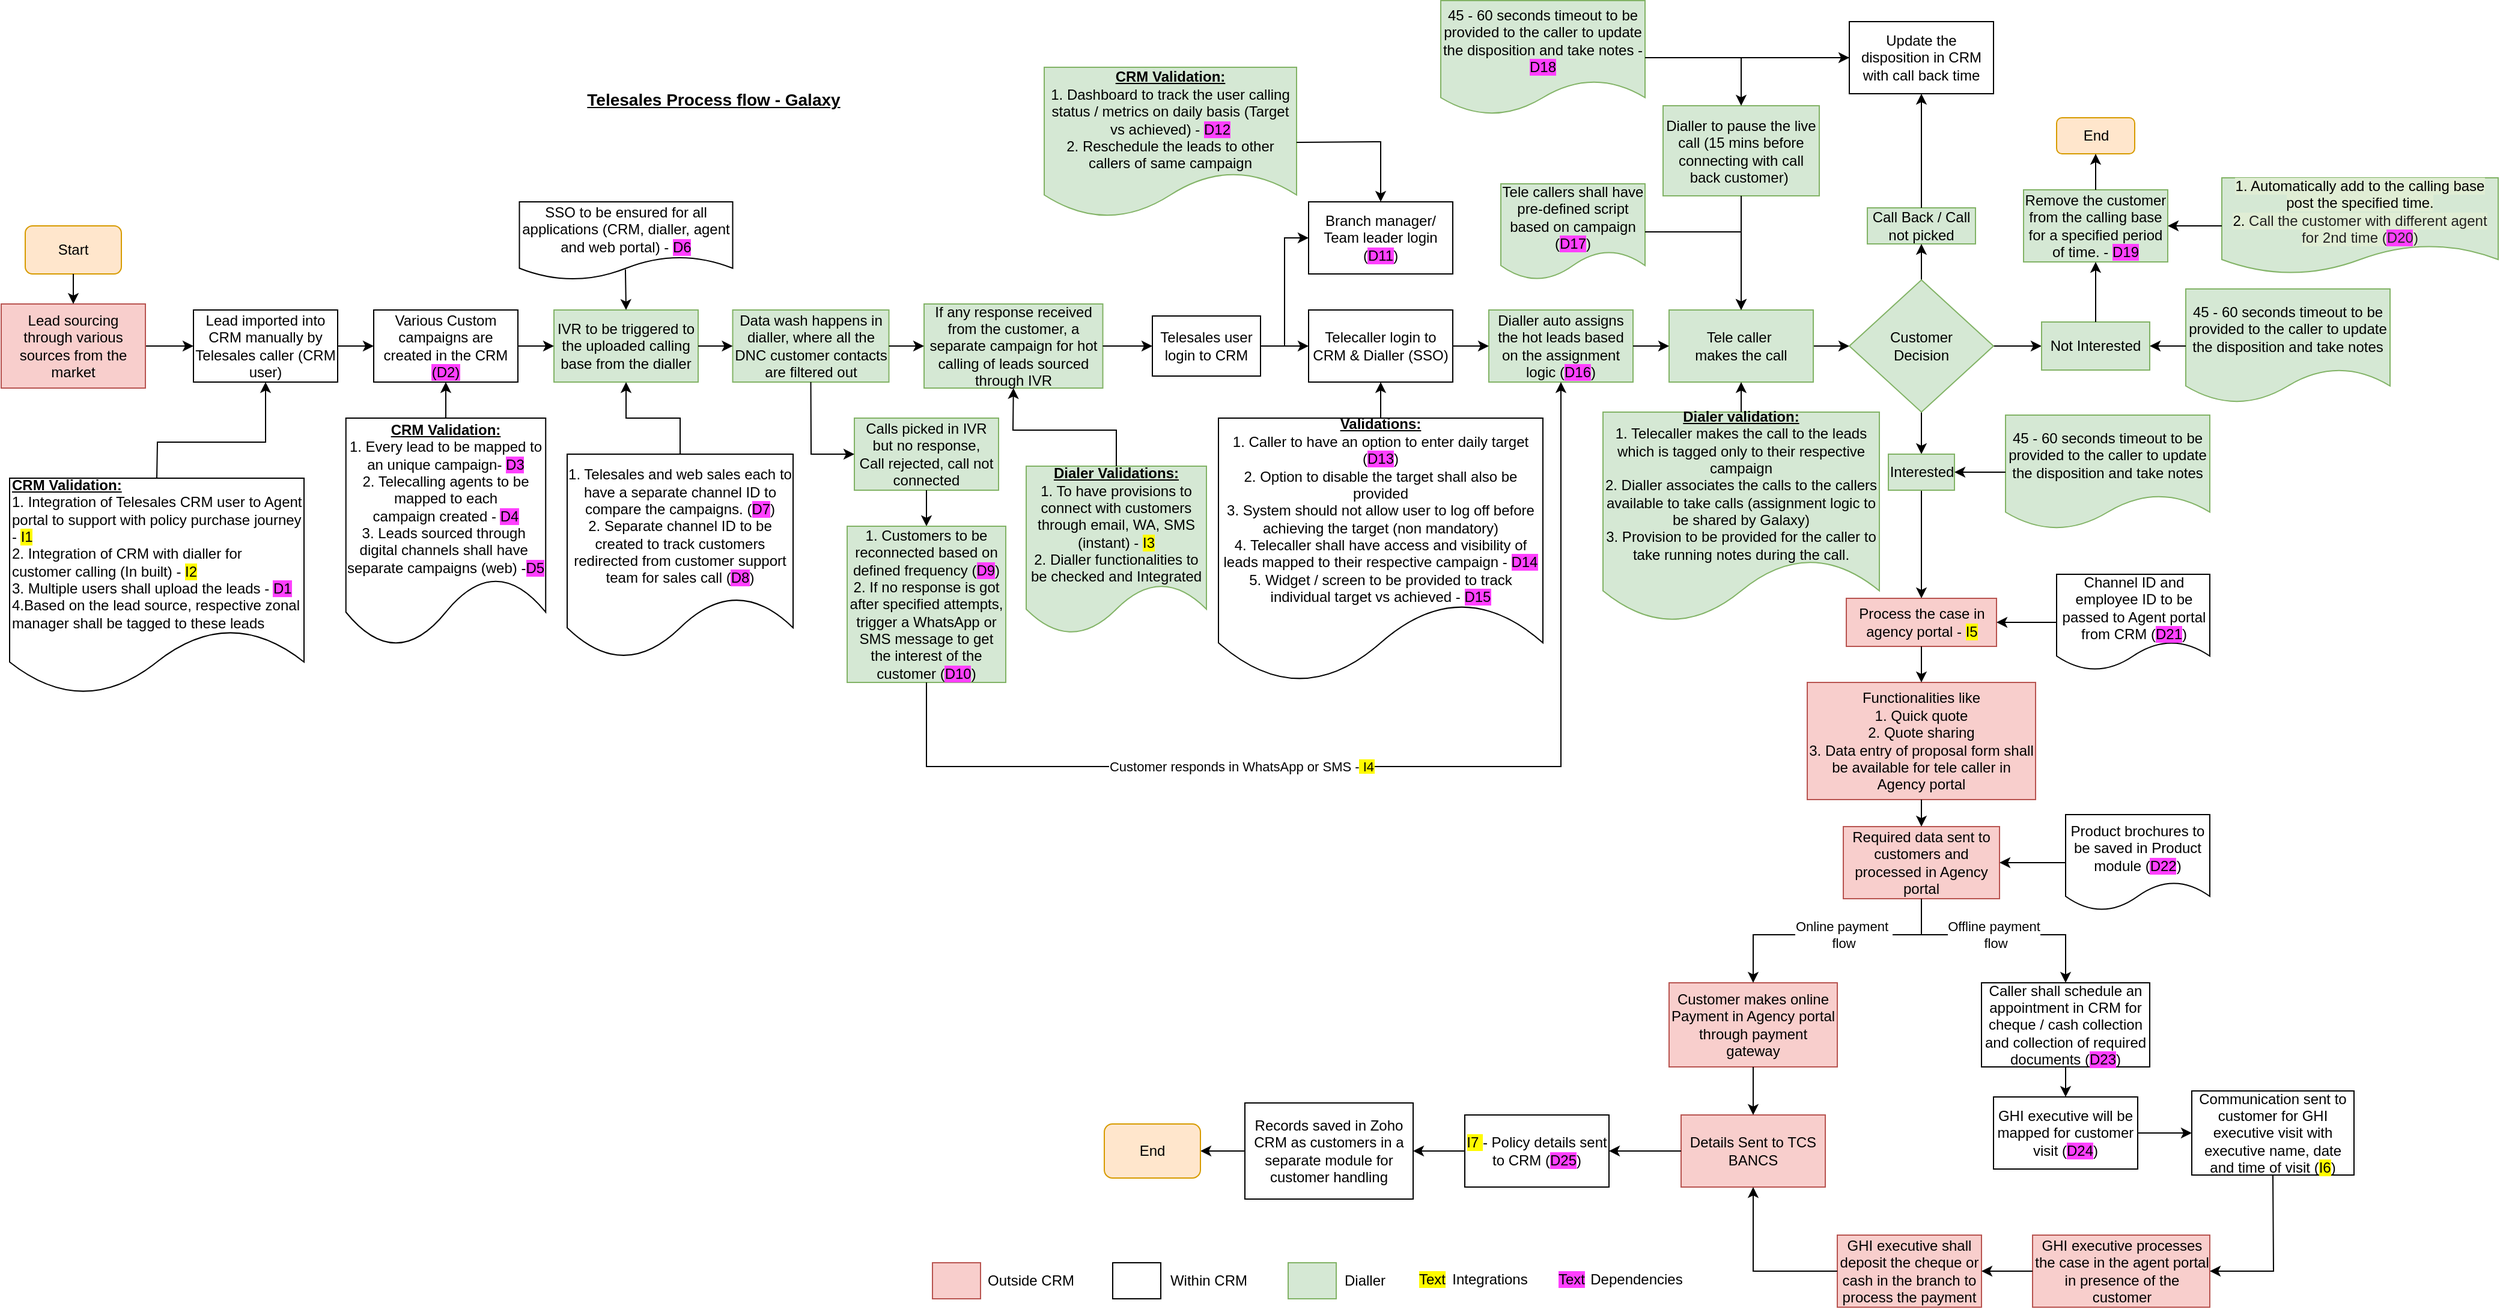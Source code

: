<mxfile version="24.6.4" type="github">
  <diagram name="Page-1" id="DGPTn8h5blwmbo-AMauQ">
    <mxGraphModel dx="1781" dy="1694" grid="1" gridSize="10" guides="1" tooltips="1" connect="1" arrows="1" fold="1" page="1" pageScale="1" pageWidth="827" pageHeight="1169" math="0" shadow="0">
      <root>
        <mxCell id="0" />
        <mxCell id="1" parent="0" />
        <mxCell id="8dm4q_V4aPKoPHy_YZsy-16" style="edgeStyle=orthogonalEdgeStyle;rounded=0;orthogonalLoop=1;jettySize=auto;html=1;exitX=1;exitY=0.5;exitDx=0;exitDy=0;entryX=0;entryY=0.5;entryDx=0;entryDy=0;" parent="1" source="15KNfyLsuPqZmDbi_dlv-5" target="8dm4q_V4aPKoPHy_YZsy-2" edge="1">
          <mxGeometry relative="1" as="geometry">
            <mxPoint x="62" y="270" as="sourcePoint" />
          </mxGeometry>
        </mxCell>
        <mxCell id="8dm4q_V4aPKoPHy_YZsy-2" value="Lead imported into CRM manually by Telesales caller (CRM user)" style="rounded=0;whiteSpace=wrap;html=1;" parent="1" vertex="1">
          <mxGeometry x="-68" y="240" width="120" height="60" as="geometry" />
        </mxCell>
        <mxCell id="8dm4q_V4aPKoPHy_YZsy-3" value="IVR to be triggered to the uploaded calling base from the dialler" style="rounded=0;whiteSpace=wrap;html=1;fillColor=#d5e8d4;strokeColor=#82b366;" parent="1" vertex="1">
          <mxGeometry x="232" y="240" width="120" height="60" as="geometry" />
        </mxCell>
        <mxCell id="8dm4q_V4aPKoPHy_YZsy-4" value="Calls picked in IVR but no response,&lt;div&gt;Call rejected, call not connected&lt;/div&gt;" style="rounded=0;whiteSpace=wrap;html=1;fillColor=#d5e8d4;strokeColor=#82b366;" parent="1" vertex="1">
          <mxGeometry x="482" y="330" width="120" height="60" as="geometry" />
        </mxCell>
        <mxCell id="8dm4q_V4aPKoPHy_YZsy-23" style="edgeStyle=orthogonalEdgeStyle;rounded=0;orthogonalLoop=1;jettySize=auto;html=1;exitX=1;exitY=0.5;exitDx=0;exitDy=0;entryX=0;entryY=0.5;entryDx=0;entryDy=0;" parent="1" source="8dm4q_V4aPKoPHy_YZsy-6" target="8dm4q_V4aPKoPHy_YZsy-8" edge="1">
          <mxGeometry relative="1" as="geometry" />
        </mxCell>
        <mxCell id="8dm4q_V4aPKoPHy_YZsy-6" value="Tele caller&amp;nbsp;&lt;div&gt;makes the call&lt;/div&gt;" style="rounded=0;whiteSpace=wrap;html=1;fillColor=#d5e8d4;strokeColor=#82b366;" parent="1" vertex="1">
          <mxGeometry x="1160" y="240" width="120" height="60" as="geometry" />
        </mxCell>
        <mxCell id="8dm4q_V4aPKoPHy_YZsy-7" value="Call Back / Call not picked" style="whiteSpace=wrap;html=1;fillColor=#d5e8d4;strokeColor=#82b366;" parent="1" vertex="1">
          <mxGeometry x="1325" y="155" width="90" height="30" as="geometry" />
        </mxCell>
        <mxCell id="8dm4q_V4aPKoPHy_YZsy-24" style="edgeStyle=orthogonalEdgeStyle;rounded=0;orthogonalLoop=1;jettySize=auto;html=1;exitX=0.5;exitY=0;exitDx=0;exitDy=0;entryX=0.5;entryY=1;entryDx=0;entryDy=0;" parent="1" source="8dm4q_V4aPKoPHy_YZsy-8" target="8dm4q_V4aPKoPHy_YZsy-7" edge="1">
          <mxGeometry relative="1" as="geometry" />
        </mxCell>
        <mxCell id="8dm4q_V4aPKoPHy_YZsy-25" style="edgeStyle=orthogonalEdgeStyle;rounded=0;orthogonalLoop=1;jettySize=auto;html=1;exitX=0.5;exitY=1;exitDx=0;exitDy=0;entryX=0.5;entryY=0;entryDx=0;entryDy=0;" parent="1" source="8dm4q_V4aPKoPHy_YZsy-8" target="8dm4q_V4aPKoPHy_YZsy-10" edge="1">
          <mxGeometry relative="1" as="geometry" />
        </mxCell>
        <mxCell id="8dm4q_V4aPKoPHy_YZsy-27" style="edgeStyle=orthogonalEdgeStyle;rounded=0;orthogonalLoop=1;jettySize=auto;html=1;exitX=1;exitY=0.5;exitDx=0;exitDy=0;entryX=0;entryY=0.5;entryDx=0;entryDy=0;" parent="1" source="8dm4q_V4aPKoPHy_YZsy-8" target="8dm4q_V4aPKoPHy_YZsy-9" edge="1">
          <mxGeometry relative="1" as="geometry" />
        </mxCell>
        <mxCell id="8dm4q_V4aPKoPHy_YZsy-8" value="Customer&lt;div&gt;Decision&lt;/div&gt;" style="rhombus;whiteSpace=wrap;html=1;fillColor=#d5e8d4;strokeColor=#82b366;" parent="1" vertex="1">
          <mxGeometry x="1310" y="215" width="120" height="110" as="geometry" />
        </mxCell>
        <mxCell id="8dm4q_V4aPKoPHy_YZsy-9" value="Not Interested" style="whiteSpace=wrap;html=1;fillColor=#d5e8d4;strokeColor=#82b366;" parent="1" vertex="1">
          <mxGeometry x="1470" y="250" width="90" height="40" as="geometry" />
        </mxCell>
        <mxCell id="8dm4q_V4aPKoPHy_YZsy-26" style="edgeStyle=orthogonalEdgeStyle;rounded=0;orthogonalLoop=1;jettySize=auto;html=1;exitX=0.5;exitY=1;exitDx=0;exitDy=0;entryX=0.5;entryY=0;entryDx=0;entryDy=0;" parent="1" source="8dm4q_V4aPKoPHy_YZsy-10" target="8dm4q_V4aPKoPHy_YZsy-11" edge="1">
          <mxGeometry relative="1" as="geometry" />
        </mxCell>
        <mxCell id="8dm4q_V4aPKoPHy_YZsy-10" value="Interested" style="whiteSpace=wrap;html=1;fillColor=#d5e8d4;strokeColor=#82b366;" parent="1" vertex="1">
          <mxGeometry x="1342.5" y="360" width="55" height="30" as="geometry" />
        </mxCell>
        <mxCell id="8dm4q_V4aPKoPHy_YZsy-11" value="Process the case in agency portal - &lt;span style=&quot;background-color: rgb(255, 251, 0);&quot;&gt;I5&lt;/span&gt;" style="whiteSpace=wrap;html=1;fillColor=#f8cecc;strokeColor=#b85450;" parent="1" vertex="1">
          <mxGeometry x="1307.5" y="480" width="125" height="40" as="geometry" />
        </mxCell>
        <mxCell id="8dm4q_V4aPKoPHy_YZsy-12" value="Customer makes online Payment in Agency portal through payment gateway" style="whiteSpace=wrap;html=1;fillColor=#f8cecc;strokeColor=#b85450;" parent="1" vertex="1">
          <mxGeometry x="1160" y="800" width="140" height="70" as="geometry" />
        </mxCell>
        <mxCell id="8dm4q_V4aPKoPHy_YZsy-13" value="Details Sent to TCS BANCS" style="whiteSpace=wrap;html=1;fillColor=#f8cecc;strokeColor=#b85450;" parent="1" vertex="1">
          <mxGeometry x="1170" y="910" width="120" height="60" as="geometry" />
        </mxCell>
        <mxCell id="8dm4q_V4aPKoPHy_YZsy-14" value="&lt;span style=&quot;background-color: rgb(255, 251, 0);&quot;&gt;I7&amp;nbsp;&lt;/span&gt;- Policy details sent to CRM (&lt;span style=&quot;background-color: rgb(255, 64, 255);&quot;&gt;D25&lt;/span&gt;)" style="whiteSpace=wrap;html=1;" parent="1" vertex="1">
          <mxGeometry x="990" y="910" width="120" height="60" as="geometry" />
        </mxCell>
        <mxCell id="8dm4q_V4aPKoPHy_YZsy-15" value="Records saved in Zoho CRM as customers in a separate module for customer handling" style="whiteSpace=wrap;html=1;" parent="1" vertex="1">
          <mxGeometry x="807" y="900" width="140" height="80" as="geometry" />
        </mxCell>
        <mxCell id="15KNfyLsuPqZmDbi_dlv-1" value="" style="endArrow=classic;html=1;rounded=0;exitX=0;exitY=0.5;exitDx=0;exitDy=0;entryX=1;entryY=0.5;entryDx=0;entryDy=0;" parent="1" source="8dm4q_V4aPKoPHy_YZsy-15" target="15KNfyLsuPqZmDbi_dlv-2" edge="1">
          <mxGeometry width="50" height="50" relative="1" as="geometry">
            <mxPoint x="740" y="430" as="sourcePoint" />
            <mxPoint x="790" y="380" as="targetPoint" />
          </mxGeometry>
        </mxCell>
        <mxCell id="15KNfyLsuPqZmDbi_dlv-2" value="End" style="rounded=1;whiteSpace=wrap;html=1;fillColor=#ffe6cc;strokeColor=#d79b00;" parent="1" vertex="1">
          <mxGeometry x="690" y="917.5" width="80" height="45" as="geometry" />
        </mxCell>
        <mxCell id="15KNfyLsuPqZmDbi_dlv-3" value="Start" style="rounded=1;whiteSpace=wrap;html=1;fillColor=#ffe6cc;strokeColor=#d79b00;" parent="1" vertex="1">
          <mxGeometry x="-208" y="170" width="80" height="40" as="geometry" />
        </mxCell>
        <mxCell id="15KNfyLsuPqZmDbi_dlv-5" value="Lead sourcing through various sources from the market" style="rounded=0;whiteSpace=wrap;html=1;fillColor=#f8cecc;strokeColor=#b85450;" parent="1" vertex="1">
          <mxGeometry x="-228" y="235" width="120" height="70" as="geometry" />
        </mxCell>
        <mxCell id="15KNfyLsuPqZmDbi_dlv-6" value="" style="endArrow=classic;html=1;rounded=0;exitX=0.5;exitY=1;exitDx=0;exitDy=0;entryX=0.5;entryY=0;entryDx=0;entryDy=0;" parent="1" source="15KNfyLsuPqZmDbi_dlv-3" target="15KNfyLsuPqZmDbi_dlv-5" edge="1">
          <mxGeometry width="50" height="50" relative="1" as="geometry">
            <mxPoint x="602" y="430" as="sourcePoint" />
            <mxPoint x="652" y="380" as="targetPoint" />
          </mxGeometry>
        </mxCell>
        <mxCell id="0je7gwXj_GNrerZqdTDB-3" value="&lt;b&gt;&lt;u&gt;CRM Validation:&lt;/u&gt;&lt;/b&gt;&lt;div&gt;1. Integration of Telesales CRM user to Agent portal to support with policy purchase journey - &lt;span style=&quot;background-color: rgb(255, 251, 0);&quot;&gt;I1&lt;/span&gt;&lt;/div&gt;&lt;div&gt;2. Integration of CRM with dialler for customer calling (In built) - &lt;span style=&quot;background-color: rgb(255, 251, 0);&quot;&gt;I2&lt;/span&gt;&lt;/div&gt;&lt;div&gt;3. Multiple users shall upload the leads - &lt;span style=&quot;background-color: rgb(255, 64, 255);&quot;&gt;D1&lt;/span&gt;&lt;/div&gt;&lt;div&gt;4.Based on the lead source, respective zonal manager shall be tagged to these leads&lt;/div&gt;" style="shape=document;whiteSpace=wrap;html=1;boundedLbl=1;align=left;" parent="1" vertex="1">
          <mxGeometry x="-221" y="380" width="245" height="180" as="geometry" />
        </mxCell>
        <mxCell id="0je7gwXj_GNrerZqdTDB-4" value="" style="endArrow=classic;html=1;rounded=0;exitX=0.5;exitY=0;exitDx=0;exitDy=0;entryX=0.5;entryY=1;entryDx=0;entryDy=0;" parent="1" source="0je7gwXj_GNrerZqdTDB-3" target="8dm4q_V4aPKoPHy_YZsy-2" edge="1">
          <mxGeometry width="50" height="50" relative="1" as="geometry">
            <mxPoint x="382" y="420" as="sourcePoint" />
            <mxPoint x="432" y="370" as="targetPoint" />
            <Array as="points">
              <mxPoint x="-98" y="350" />
              <mxPoint x="-8" y="350" />
            </Array>
          </mxGeometry>
        </mxCell>
        <mxCell id="0je7gwXj_GNrerZqdTDB-5" value="" style="endArrow=classic;html=1;rounded=0;exitX=1;exitY=0.5;exitDx=0;exitDy=0;entryX=0;entryY=0.5;entryDx=0;entryDy=0;" parent="1" source="8dm4q_V4aPKoPHy_YZsy-2" target="0je7gwXj_GNrerZqdTDB-22" edge="1">
          <mxGeometry width="50" height="50" relative="1" as="geometry">
            <mxPoint x="382" y="350" as="sourcePoint" />
            <mxPoint x="152" y="270" as="targetPoint" />
          </mxGeometry>
        </mxCell>
        <mxCell id="0je7gwXj_GNrerZqdTDB-6" value="SSO to be ensured for all applications (CRM, dialler, agent and web portal) - &lt;span style=&quot;background-color: rgb(255, 64, 255);&quot;&gt;D6&lt;/span&gt;" style="shape=document;whiteSpace=wrap;html=1;boundedLbl=1;" parent="1" vertex="1">
          <mxGeometry x="203.25" y="150" width="177.5" height="65" as="geometry" />
        </mxCell>
        <mxCell id="0je7gwXj_GNrerZqdTDB-7" value="" style="endArrow=classic;html=1;rounded=0;exitX=0.497;exitY=0.865;exitDx=0;exitDy=0;exitPerimeter=0;entryX=0.5;entryY=0;entryDx=0;entryDy=0;" parent="1" source="0je7gwXj_GNrerZqdTDB-6" target="8dm4q_V4aPKoPHy_YZsy-3" edge="1">
          <mxGeometry width="50" height="50" relative="1" as="geometry">
            <mxPoint x="382" y="350" as="sourcePoint" />
            <mxPoint x="432" y="300" as="targetPoint" />
          </mxGeometry>
        </mxCell>
        <mxCell id="0je7gwXj_GNrerZqdTDB-8" value="Data wash happens in dialler, where all the DNC customer contacts are filtered out" style="rounded=0;whiteSpace=wrap;html=1;fillColor=#d5e8d4;strokeColor=#82b366;" parent="1" vertex="1">
          <mxGeometry x="380.75" y="240" width="130" height="60" as="geometry" />
        </mxCell>
        <mxCell id="0je7gwXj_GNrerZqdTDB-10" value="If any response received from the customer, a separate campaign for hot calling of leads sourced through IVR" style="rounded=0;whiteSpace=wrap;html=1;fillColor=#d5e8d4;strokeColor=#82b366;" parent="1" vertex="1">
          <mxGeometry x="540" y="235" width="148.75" height="70" as="geometry" />
        </mxCell>
        <mxCell id="0je7gwXj_GNrerZqdTDB-11" value="" style="endArrow=classic;html=1;rounded=0;exitX=1;exitY=0.5;exitDx=0;exitDy=0;entryX=0;entryY=0.5;entryDx=0;entryDy=0;" parent="1" source="8dm4q_V4aPKoPHy_YZsy-3" target="0je7gwXj_GNrerZqdTDB-8" edge="1">
          <mxGeometry width="50" height="50" relative="1" as="geometry">
            <mxPoint x="592" y="320" as="sourcePoint" />
            <mxPoint x="452" y="370" as="targetPoint" />
          </mxGeometry>
        </mxCell>
        <mxCell id="0je7gwXj_GNrerZqdTDB-12" value="" style="endArrow=classic;html=1;rounded=0;exitX=1;exitY=0.5;exitDx=0;exitDy=0;entryX=0;entryY=0.5;entryDx=0;entryDy=0;" parent="1" source="0je7gwXj_GNrerZqdTDB-8" target="0je7gwXj_GNrerZqdTDB-10" edge="1">
          <mxGeometry width="50" height="50" relative="1" as="geometry">
            <mxPoint x="842" y="330" as="sourcePoint" />
            <mxPoint x="892" y="280" as="targetPoint" />
          </mxGeometry>
        </mxCell>
        <mxCell id="0je7gwXj_GNrerZqdTDB-13" value="" style="endArrow=classic;html=1;rounded=0;exitX=0.5;exitY=1;exitDx=0;exitDy=0;entryX=0;entryY=0.5;entryDx=0;entryDy=0;" parent="1" source="0je7gwXj_GNrerZqdTDB-8" target="8dm4q_V4aPKoPHy_YZsy-4" edge="1">
          <mxGeometry width="50" height="50" relative="1" as="geometry">
            <mxPoint x="572" y="280" as="sourcePoint" />
            <mxPoint x="622" y="230" as="targetPoint" />
            <Array as="points">
              <mxPoint x="446" y="360" />
            </Array>
          </mxGeometry>
        </mxCell>
        <mxCell id="0je7gwXj_GNrerZqdTDB-14" value="" style="endArrow=classic;html=1;rounded=0;exitX=0.5;exitY=1;exitDx=0;exitDy=0;entryX=0.5;entryY=0;entryDx=0;entryDy=0;" parent="1" source="8dm4q_V4aPKoPHy_YZsy-4" target="0je7gwXj_GNrerZqdTDB-15" edge="1">
          <mxGeometry width="50" height="50" relative="1" as="geometry">
            <mxPoint x="632" y="290" as="sourcePoint" />
            <mxPoint x="652" y="430" as="targetPoint" />
          </mxGeometry>
        </mxCell>
        <mxCell id="0je7gwXj_GNrerZqdTDB-15" value="1. Customers to be reconnected based on defined frequency (&lt;span style=&quot;background-color: rgb(255, 64, 255);&quot;&gt;D9&lt;/span&gt;)&lt;div&gt;2. If no response is got after specified attempts, trigger a WhatsApp or SMS message to get the interest of the customer (&lt;span style=&quot;background-color: rgb(255, 64, 255);&quot;&gt;D10&lt;/span&gt;)&lt;/div&gt;" style="rounded=0;whiteSpace=wrap;html=1;fillColor=#d5e8d4;strokeColor=#82b366;" parent="1" vertex="1">
          <mxGeometry x="476" y="420" width="132" height="130" as="geometry" />
        </mxCell>
        <mxCell id="0je7gwXj_GNrerZqdTDB-16" value="" style="endArrow=classic;html=1;rounded=0;exitX=1;exitY=0.5;exitDx=0;exitDy=0;entryX=0;entryY=0.5;entryDx=0;entryDy=0;" parent="1" source="0je7gwXj_GNrerZqdTDB-10" target="0je7gwXj_GNrerZqdTDB-77" edge="1">
          <mxGeometry width="50" height="50" relative="1" as="geometry">
            <mxPoint x="770" y="290" as="sourcePoint" />
            <mxPoint x="860" y="170" as="targetPoint" />
          </mxGeometry>
        </mxCell>
        <mxCell id="0je7gwXj_GNrerZqdTDB-17" value="1. Telesales and web sales each to have a separate channel ID to compare the campaigns. (&lt;span style=&quot;background-color: rgb(255, 64, 255);&quot;&gt;D7&lt;/span&gt;)&lt;div&gt;2. Separate channel ID to be created to track customers redirected from customer support team for sales call (&lt;span style=&quot;background-color: rgb(255, 64, 255);&quot;&gt;D8&lt;/span&gt;)&lt;/div&gt;" style="shape=document;whiteSpace=wrap;html=1;boundedLbl=1;" parent="1" vertex="1">
          <mxGeometry x="243" y="360" width="188" height="170" as="geometry" />
        </mxCell>
        <mxCell id="0je7gwXj_GNrerZqdTDB-18" value="" style="endArrow=classic;html=1;rounded=0;exitX=0.5;exitY=0;exitDx=0;exitDy=0;entryX=0.5;entryY=1;entryDx=0;entryDy=0;" parent="1" source="0je7gwXj_GNrerZqdTDB-17" target="8dm4q_V4aPKoPHy_YZsy-3" edge="1">
          <mxGeometry width="50" height="50" relative="1" as="geometry">
            <mxPoint x="632" y="360" as="sourcePoint" />
            <mxPoint x="682" y="310" as="targetPoint" />
            <Array as="points">
              <mxPoint x="337" y="330" />
              <mxPoint x="292" y="330" />
            </Array>
          </mxGeometry>
        </mxCell>
        <mxCell id="0je7gwXj_GNrerZqdTDB-19" value="Dialler auto assigns the hot leads based on the assignment logic (&lt;span style=&quot;background-color: rgb(255, 64, 255);&quot;&gt;D16&lt;/span&gt;)" style="rounded=0;whiteSpace=wrap;html=1;fillColor=#d5e8d4;strokeColor=#82b366;" parent="1" vertex="1">
          <mxGeometry x="1010" y="240" width="120" height="60" as="geometry" />
        </mxCell>
        <mxCell id="0je7gwXj_GNrerZqdTDB-20" value="" style="endArrow=classic;html=1;rounded=0;exitX=1;exitY=0.5;exitDx=0;exitDy=0;entryX=0;entryY=0.5;entryDx=0;entryDy=0;" parent="1" source="0je7gwXj_GNrerZqdTDB-19" target="8dm4q_V4aPKoPHy_YZsy-6" edge="1">
          <mxGeometry width="50" height="50" relative="1" as="geometry">
            <mxPoint x="1010" y="270" as="sourcePoint" />
            <mxPoint x="1060" y="220" as="targetPoint" />
          </mxGeometry>
        </mxCell>
        <mxCell id="0je7gwXj_GNrerZqdTDB-22" value="Various Custom campaigns are created in the CRM &lt;span style=&quot;background-color: rgb(255, 64, 255);&quot;&gt;(D2)&lt;/span&gt;" style="rounded=0;whiteSpace=wrap;html=1;" parent="1" vertex="1">
          <mxGeometry x="82" y="240" width="120" height="60" as="geometry" />
        </mxCell>
        <mxCell id="0je7gwXj_GNrerZqdTDB-23" value="" style="endArrow=classic;html=1;rounded=0;exitX=1;exitY=0.5;exitDx=0;exitDy=0;entryX=0;entryY=0.5;entryDx=0;entryDy=0;" parent="1" source="0je7gwXj_GNrerZqdTDB-22" target="8dm4q_V4aPKoPHy_YZsy-3" edge="1">
          <mxGeometry width="50" height="50" relative="1" as="geometry">
            <mxPoint x="252" y="300" as="sourcePoint" />
            <mxPoint x="302" y="250" as="targetPoint" />
          </mxGeometry>
        </mxCell>
        <mxCell id="0je7gwXj_GNrerZqdTDB-24" value="&lt;b&gt;&lt;u&gt;CRM Validation:&lt;/u&gt;&lt;/b&gt;&lt;div&gt;1. Every lead to be mapped to an unique campaign- &lt;span style=&quot;background-color: rgb(255, 64, 255);&quot;&gt;D3&lt;/span&gt;&lt;/div&gt;&lt;div&gt;2. T&lt;span style=&quot;white-space: pre;&quot;&gt;elecalling agents to be&lt;/span&gt;&lt;/div&gt;&lt;div&gt;&lt;span style=&quot;white-space: pre;&quot;&gt; mapped to each&amp;nbsp;&lt;/span&gt;&lt;/div&gt;&lt;div&gt;&lt;span style=&quot;white-space: pre;&quot;&gt;campaign created - &lt;span style=&quot;background-color: rgb(255, 64, 255);&quot;&gt;D4&lt;/span&gt;&lt;/span&gt;&lt;/div&gt;&lt;div&gt;&lt;span style=&quot;white-space: pre;&quot;&gt;3. Leads sourced through&amp;nbsp;&lt;/span&gt;&lt;/div&gt;&lt;div&gt;&lt;span style=&quot;white-space: pre;&quot;&gt;digital channels shall have&amp;nbsp;&lt;/span&gt;&lt;/div&gt;&lt;div&gt;&lt;span style=&quot;white-space: pre;&quot;&gt;separate campaigns (web) -&lt;span style=&quot;background-color: rgb(255, 64, 255);&quot;&gt;D5&lt;/span&gt;&lt;/span&gt;&lt;/div&gt;" style="shape=document;whiteSpace=wrap;html=1;boundedLbl=1;" parent="1" vertex="1">
          <mxGeometry x="58.87" y="330" width="166.25" height="190" as="geometry" />
        </mxCell>
        <mxCell id="0je7gwXj_GNrerZqdTDB-25" value="" style="endArrow=classic;html=1;rounded=0;exitX=0.5;exitY=0;exitDx=0;exitDy=0;entryX=0.5;entryY=1;entryDx=0;entryDy=0;" parent="1" source="0je7gwXj_GNrerZqdTDB-24" target="0je7gwXj_GNrerZqdTDB-22" edge="1">
          <mxGeometry width="50" height="50" relative="1" as="geometry">
            <mxPoint x="462" y="300" as="sourcePoint" />
            <mxPoint x="512" y="250" as="targetPoint" />
          </mxGeometry>
        </mxCell>
        <mxCell id="0je7gwXj_GNrerZqdTDB-26" value="&lt;u&gt;&lt;b&gt;Dialer validation:&lt;/b&gt;&lt;/u&gt;&lt;div&gt;1. Telecaller makes the call to the leads which is tagged only to their respective campaign&lt;/div&gt;&lt;div&gt;2. Dialler associates the calls to the callers available to take calls (assignment logic to be shared by Galaxy)&lt;/div&gt;&lt;div&gt;3. Provision to be provided for the caller to take running notes during the call.&lt;/div&gt;" style="shape=document;whiteSpace=wrap;html=1;boundedLbl=1;fillColor=#d5e8d4;strokeColor=#82b366;" parent="1" vertex="1">
          <mxGeometry x="1105" y="325" width="230" height="175" as="geometry" />
        </mxCell>
        <mxCell id="0je7gwXj_GNrerZqdTDB-27" value="" style="endArrow=classic;html=1;rounded=0;exitX=0.5;exitY=0;exitDx=0;exitDy=0;entryX=0.5;entryY=1;entryDx=0;entryDy=0;" parent="1" source="0je7gwXj_GNrerZqdTDB-26" target="8dm4q_V4aPKoPHy_YZsy-6" edge="1">
          <mxGeometry width="50" height="50" relative="1" as="geometry">
            <mxPoint x="1280" y="300" as="sourcePoint" />
            <mxPoint x="1330" y="250" as="targetPoint" />
          </mxGeometry>
        </mxCell>
        <mxCell id="0je7gwXj_GNrerZqdTDB-28" value="Update the disposition in CRM with call back time" style="rounded=0;whiteSpace=wrap;html=1;" parent="1" vertex="1">
          <mxGeometry x="1310" width="120" height="60" as="geometry" />
        </mxCell>
        <mxCell id="0je7gwXj_GNrerZqdTDB-29" value="Dialler to pause the live call (15 mins before connecting with call back customer)&amp;nbsp;" style="rounded=0;whiteSpace=wrap;html=1;fillColor=#d5e8d4;strokeColor=#82b366;" parent="1" vertex="1">
          <mxGeometry x="1155" y="70" width="130" height="75" as="geometry" />
        </mxCell>
        <mxCell id="0je7gwXj_GNrerZqdTDB-30" value="" style="endArrow=classic;html=1;rounded=0;exitX=0.5;exitY=1;exitDx=0;exitDy=0;entryX=0.5;entryY=0;entryDx=0;entryDy=0;" parent="1" source="0je7gwXj_GNrerZqdTDB-29" target="8dm4q_V4aPKoPHy_YZsy-6" edge="1">
          <mxGeometry width="50" height="50" relative="1" as="geometry">
            <mxPoint x="1330" y="330" as="sourcePoint" />
            <mxPoint x="1380" y="280" as="targetPoint" />
          </mxGeometry>
        </mxCell>
        <mxCell id="0je7gwXj_GNrerZqdTDB-32" value="" style="endArrow=classic;html=1;rounded=0;exitX=0;exitY=0.5;exitDx=0;exitDy=0;entryX=0.5;entryY=0;entryDx=0;entryDy=0;" parent="1" source="0je7gwXj_GNrerZqdTDB-28" target="0je7gwXj_GNrerZqdTDB-29" edge="1">
          <mxGeometry width="50" height="50" relative="1" as="geometry">
            <mxPoint x="1330" y="330" as="sourcePoint" />
            <mxPoint x="1380" y="280" as="targetPoint" />
            <Array as="points">
              <mxPoint x="1220" y="30" />
            </Array>
          </mxGeometry>
        </mxCell>
        <mxCell id="0je7gwXj_GNrerZqdTDB-33" value="Remove the customer from the calling base for a specified period of time. - &lt;span style=&quot;background-color: rgb(255, 64, 255);&quot;&gt;D19&lt;/span&gt;" style="rounded=0;whiteSpace=wrap;html=1;fillColor=#d5e8d4;strokeColor=#82b366;" parent="1" vertex="1">
          <mxGeometry x="1455" y="140" width="120" height="60" as="geometry" />
        </mxCell>
        <mxCell id="0je7gwXj_GNrerZqdTDB-34" value="End" style="rounded=1;whiteSpace=wrap;html=1;fillColor=#ffe6cc;strokeColor=#d79b00;" parent="1" vertex="1">
          <mxGeometry x="1482.5" y="80" width="65" height="30" as="geometry" />
        </mxCell>
        <mxCell id="0je7gwXj_GNrerZqdTDB-35" value="&lt;span style=&quot;background-color: rgb(224, 237, 212);&quot;&gt;1. Automatically add to the calling base post the specified time.&lt;/span&gt;&lt;div&gt;&lt;span style=&quot;background-color: rgb(224, 237, 212);&quot;&gt;2.&amp;nbsp;&lt;/span&gt;&lt;span style=&quot;background-color: rgb(224, 237, 212); font-family: inherit; caret-color: rgb(34, 34, 34); color: rgb(34, 34, 34); letter-spacing: 0.01px; text-align: left;&quot;&gt;Call the customer with different agent for 2nd time (&lt;/span&gt;&lt;span style=&quot;font-family: inherit; caret-color: rgb(34, 34, 34); color: rgb(34, 34, 34); letter-spacing: 0.01px; text-align: left; background-color: rgb(255, 64, 255);&quot;&gt;D20&lt;/span&gt;&lt;span style=&quot;background-color: rgb(224, 237, 212); font-family: inherit; caret-color: rgb(34, 34, 34); color: rgb(34, 34, 34); letter-spacing: 0.01px; text-align: left;&quot;&gt;)&lt;/span&gt;&lt;/div&gt;" style="shape=document;whiteSpace=wrap;html=1;boundedLbl=1;fillColor=#d5e8d4;strokeColor=#82b366;" parent="1" vertex="1">
          <mxGeometry x="1620" y="130" width="230" height="80" as="geometry" />
        </mxCell>
        <mxCell id="0je7gwXj_GNrerZqdTDB-36" value="" style="endArrow=classic;html=1;rounded=0;exitX=0;exitY=0.5;exitDx=0;exitDy=0;entryX=1;entryY=0.5;entryDx=0;entryDy=0;" parent="1" source="0je7gwXj_GNrerZqdTDB-35" target="0je7gwXj_GNrerZqdTDB-33" edge="1">
          <mxGeometry width="50" height="50" relative="1" as="geometry">
            <mxPoint x="1410" y="330" as="sourcePoint" />
            <mxPoint x="1460" y="280" as="targetPoint" />
          </mxGeometry>
        </mxCell>
        <mxCell id="0je7gwXj_GNrerZqdTDB-37" value="" style="endArrow=classic;html=1;rounded=0;exitX=0.5;exitY=0;exitDx=0;exitDy=0;entryX=0.5;entryY=1;entryDx=0;entryDy=0;" parent="1" source="8dm4q_V4aPKoPHy_YZsy-9" target="0je7gwXj_GNrerZqdTDB-33" edge="1">
          <mxGeometry width="50" height="50" relative="1" as="geometry">
            <mxPoint x="1410" y="330" as="sourcePoint" />
            <mxPoint x="1460" y="280" as="targetPoint" />
          </mxGeometry>
        </mxCell>
        <mxCell id="0je7gwXj_GNrerZqdTDB-38" value="" style="endArrow=classic;html=1;rounded=0;exitX=0.5;exitY=0;exitDx=0;exitDy=0;entryX=0.5;entryY=1;entryDx=0;entryDy=0;" parent="1" source="0je7gwXj_GNrerZqdTDB-33" target="0je7gwXj_GNrerZqdTDB-34" edge="1">
          <mxGeometry width="50" height="50" relative="1" as="geometry">
            <mxPoint x="1410" y="330" as="sourcePoint" />
            <mxPoint x="1460" y="280" as="targetPoint" />
          </mxGeometry>
        </mxCell>
        <mxCell id="0je7gwXj_GNrerZqdTDB-40" value="45 - 60 seconds timeout to be provided to the caller to update the disposition and take notes" style="shape=document;whiteSpace=wrap;html=1;boundedLbl=1;fillColor=#d5e8d4;strokeColor=#82b366;" parent="1" vertex="1">
          <mxGeometry x="1590" y="222.5" width="170" height="95" as="geometry" />
        </mxCell>
        <mxCell id="0je7gwXj_GNrerZqdTDB-41" value="" style="endArrow=classic;html=1;rounded=0;exitX=0;exitY=0.5;exitDx=0;exitDy=0;entryX=1;entryY=0.5;entryDx=0;entryDy=0;" parent="1" source="0je7gwXj_GNrerZqdTDB-40" target="8dm4q_V4aPKoPHy_YZsy-9" edge="1">
          <mxGeometry width="50" height="50" relative="1" as="geometry">
            <mxPoint x="1300" y="330" as="sourcePoint" />
            <mxPoint x="1350" y="280" as="targetPoint" />
          </mxGeometry>
        </mxCell>
        <mxCell id="0je7gwXj_GNrerZqdTDB-42" value="45 - 60 seconds timeout to be provided to the caller to update the disposition and take notes - &lt;span style=&quot;background-color: rgb(255, 64, 255);&quot;&gt;D18&lt;/span&gt;" style="shape=document;whiteSpace=wrap;html=1;boundedLbl=1;fillColor=#d5e8d4;strokeColor=#82b366;" parent="1" vertex="1">
          <mxGeometry x="970" y="-17.5" width="170" height="95" as="geometry" />
        </mxCell>
        <mxCell id="0je7gwXj_GNrerZqdTDB-43" value="" style="endArrow=classic;html=1;rounded=0;exitX=1;exitY=0.5;exitDx=0;exitDy=0;entryX=0;entryY=0.5;entryDx=0;entryDy=0;" parent="1" source="0je7gwXj_GNrerZqdTDB-42" target="0je7gwXj_GNrerZqdTDB-28" edge="1">
          <mxGeometry width="50" height="50" relative="1" as="geometry">
            <mxPoint x="1300" y="210" as="sourcePoint" />
            <mxPoint x="1350" y="160" as="targetPoint" />
          </mxGeometry>
        </mxCell>
        <mxCell id="0je7gwXj_GNrerZqdTDB-44" value="45 - 60 seconds timeout to be provided to the caller to update the disposition and take notes" style="shape=document;whiteSpace=wrap;html=1;boundedLbl=1;fillColor=#d5e8d4;strokeColor=#82b366;" parent="1" vertex="1">
          <mxGeometry x="1440" y="327.5" width="170" height="95" as="geometry" />
        </mxCell>
        <mxCell id="0je7gwXj_GNrerZqdTDB-45" value="" style="endArrow=classic;html=1;rounded=0;exitX=0;exitY=0.5;exitDx=0;exitDy=0;entryX=1;entryY=0.5;entryDx=0;entryDy=0;" parent="1" source="0je7gwXj_GNrerZqdTDB-44" target="8dm4q_V4aPKoPHy_YZsy-10" edge="1">
          <mxGeometry width="50" height="50" relative="1" as="geometry">
            <mxPoint x="1300" y="340" as="sourcePoint" />
            <mxPoint x="1350" y="290" as="targetPoint" />
          </mxGeometry>
        </mxCell>
        <mxCell id="0je7gwXj_GNrerZqdTDB-46" value="Channel ID and employee ID to be passed to Agent portal from CRM (&lt;span style=&quot;background-color: rgb(255, 64, 255);&quot;&gt;D21&lt;/span&gt;)" style="shape=document;whiteSpace=wrap;html=1;boundedLbl=1;" parent="1" vertex="1">
          <mxGeometry x="1482.5" y="460" width="127.5" height="80" as="geometry" />
        </mxCell>
        <mxCell id="0je7gwXj_GNrerZqdTDB-47" value="" style="endArrow=classic;html=1;rounded=0;exitX=0;exitY=0.5;exitDx=0;exitDy=0;entryX=1;entryY=0.5;entryDx=0;entryDy=0;" parent="1" source="0je7gwXj_GNrerZqdTDB-46" target="8dm4q_V4aPKoPHy_YZsy-11" edge="1">
          <mxGeometry width="50" height="50" relative="1" as="geometry">
            <mxPoint x="1390" y="470" as="sourcePoint" />
            <mxPoint x="1440" y="420" as="targetPoint" />
          </mxGeometry>
        </mxCell>
        <mxCell id="0je7gwXj_GNrerZqdTDB-48" value="Functionalities like&lt;div&gt;1. Quick quote&lt;/div&gt;&lt;div&gt;2. Quote sharing&lt;/div&gt;&lt;div&gt;3. Data entry of proposal form shall be available for tele caller in Agency portal&lt;/div&gt;" style="rounded=0;whiteSpace=wrap;html=1;fillColor=#f8cecc;strokeColor=#b85450;" parent="1" vertex="1">
          <mxGeometry x="1275" y="550" width="190" height="97.5" as="geometry" />
        </mxCell>
        <mxCell id="0je7gwXj_GNrerZqdTDB-49" value="" style="endArrow=classic;html=1;rounded=0;exitX=0.5;exitY=1;exitDx=0;exitDy=0;entryX=0.5;entryY=0;entryDx=0;entryDy=0;" parent="1" source="8dm4q_V4aPKoPHy_YZsy-11" target="0je7gwXj_GNrerZqdTDB-48" edge="1">
          <mxGeometry width="50" height="50" relative="1" as="geometry">
            <mxPoint x="1340" y="390" as="sourcePoint" />
            <mxPoint x="1390" y="340" as="targetPoint" />
          </mxGeometry>
        </mxCell>
        <mxCell id="0je7gwXj_GNrerZqdTDB-50" value="Required data sent to customers and processed in Agency portal" style="rounded=0;whiteSpace=wrap;html=1;fillColor=#f8cecc;strokeColor=#b85450;" parent="1" vertex="1">
          <mxGeometry x="1305" y="670" width="130" height="60" as="geometry" />
        </mxCell>
        <mxCell id="0je7gwXj_GNrerZqdTDB-51" value="" style="endArrow=classic;html=1;rounded=0;exitX=0.5;exitY=1;exitDx=0;exitDy=0;entryX=0.5;entryY=0;entryDx=0;entryDy=0;" parent="1" source="0je7gwXj_GNrerZqdTDB-48" target="0je7gwXj_GNrerZqdTDB-50" edge="1">
          <mxGeometry width="50" height="50" relative="1" as="geometry">
            <mxPoint x="1340" y="550" as="sourcePoint" />
            <mxPoint x="1390" y="500" as="targetPoint" />
          </mxGeometry>
        </mxCell>
        <mxCell id="0je7gwXj_GNrerZqdTDB-52" value="" style="endArrow=classic;html=1;rounded=0;exitX=0.5;exitY=1;exitDx=0;exitDy=0;entryX=0.5;entryY=0;entryDx=0;entryDy=0;" parent="1" source="0je7gwXj_GNrerZqdTDB-50" target="8dm4q_V4aPKoPHy_YZsy-12" edge="1">
          <mxGeometry width="50" height="50" relative="1" as="geometry">
            <mxPoint x="1290" y="710" as="sourcePoint" />
            <mxPoint x="1340" y="660" as="targetPoint" />
            <Array as="points">
              <mxPoint x="1370" y="760" />
              <mxPoint x="1230" y="760" />
            </Array>
          </mxGeometry>
        </mxCell>
        <mxCell id="0je7gwXj_GNrerZqdTDB-70" value="Online payment&amp;nbsp;&lt;div&gt;flow&lt;/div&gt;" style="edgeLabel;html=1;align=center;verticalAlign=middle;resizable=0;points=[];" parent="0je7gwXj_GNrerZqdTDB-52" vertex="1" connectable="0">
          <mxGeometry x="0.029" relative="1" as="geometry">
            <mxPoint x="13" as="offset" />
          </mxGeometry>
        </mxCell>
        <mxCell id="0je7gwXj_GNrerZqdTDB-54" value="Caller shall schedule an appointment in CRM for cheque / cash collection and collection of required documents (&lt;span style=&quot;background-color: rgb(255, 64, 255);&quot;&gt;D23&lt;/span&gt;)" style="whiteSpace=wrap;html=1;" parent="1" vertex="1">
          <mxGeometry x="1420" y="800" width="140" height="70" as="geometry" />
        </mxCell>
        <mxCell id="0je7gwXj_GNrerZqdTDB-55" value="GHI executive will be mapped for customer visit (&lt;span style=&quot;background-color: rgb(255, 64, 255);&quot;&gt;D24&lt;/span&gt;)" style="rounded=0;whiteSpace=wrap;html=1;" parent="1" vertex="1">
          <mxGeometry x="1430" y="895" width="120" height="60" as="geometry" />
        </mxCell>
        <mxCell id="0je7gwXj_GNrerZqdTDB-56" value="Communication sent to customer for GHI executive visit with executive name, date and time of visit (&lt;span style=&quot;background-color: rgb(255, 251, 0);&quot;&gt;I6&lt;/span&gt;)" style="rounded=0;whiteSpace=wrap;html=1;" parent="1" vertex="1">
          <mxGeometry x="1595" y="890" width="135" height="70" as="geometry" />
        </mxCell>
        <mxCell id="0je7gwXj_GNrerZqdTDB-57" value="" style="endArrow=classic;html=1;rounded=0;exitX=0.5;exitY=1;exitDx=0;exitDy=0;entryX=0.5;entryY=0;entryDx=0;entryDy=0;" parent="1" source="0je7gwXj_GNrerZqdTDB-50" target="0je7gwXj_GNrerZqdTDB-54" edge="1">
          <mxGeometry width="50" height="50" relative="1" as="geometry">
            <mxPoint x="1250" y="820" as="sourcePoint" />
            <mxPoint x="1300" y="770" as="targetPoint" />
            <Array as="points">
              <mxPoint x="1370" y="760" />
              <mxPoint x="1490" y="760" />
            </Array>
          </mxGeometry>
        </mxCell>
        <mxCell id="0je7gwXj_GNrerZqdTDB-71" value="Offline payment&lt;div&gt;&amp;nbsp;flow&lt;/div&gt;" style="edgeLabel;html=1;align=center;verticalAlign=middle;resizable=0;points=[];" parent="0je7gwXj_GNrerZqdTDB-57" vertex="1" connectable="0">
          <mxGeometry x="0.079" relative="1" as="geometry">
            <mxPoint x="-13" as="offset" />
          </mxGeometry>
        </mxCell>
        <mxCell id="0je7gwXj_GNrerZqdTDB-58" value="" style="endArrow=classic;html=1;rounded=0;exitX=0.5;exitY=1;exitDx=0;exitDy=0;entryX=0.5;entryY=0;entryDx=0;entryDy=0;" parent="1" source="0je7gwXj_GNrerZqdTDB-54" target="0je7gwXj_GNrerZqdTDB-55" edge="1">
          <mxGeometry width="50" height="50" relative="1" as="geometry">
            <mxPoint x="1360" y="820" as="sourcePoint" />
            <mxPoint x="1410" y="770" as="targetPoint" />
          </mxGeometry>
        </mxCell>
        <mxCell id="0je7gwXj_GNrerZqdTDB-59" value="" style="endArrow=classic;html=1;rounded=0;exitX=1;exitY=0.5;exitDx=0;exitDy=0;" parent="1" source="0je7gwXj_GNrerZqdTDB-55" target="0je7gwXj_GNrerZqdTDB-56" edge="1">
          <mxGeometry width="50" height="50" relative="1" as="geometry">
            <mxPoint x="1360" y="820" as="sourcePoint" />
            <mxPoint x="1410" y="770" as="targetPoint" />
          </mxGeometry>
        </mxCell>
        <mxCell id="0je7gwXj_GNrerZqdTDB-60" value="GHI executive processes the case in the agent portal in presence of the customer" style="rounded=0;whiteSpace=wrap;html=1;fillColor=#f8cecc;strokeColor=#b85450;" parent="1" vertex="1">
          <mxGeometry x="1462.5" y="1010" width="147.5" height="60" as="geometry" />
        </mxCell>
        <mxCell id="0je7gwXj_GNrerZqdTDB-61" value="GHI executive shall deposit the cheque or cash in the branch to process the payment" style="rounded=0;whiteSpace=wrap;html=1;fillColor=#f8cecc;strokeColor=#b85450;" parent="1" vertex="1">
          <mxGeometry x="1300" y="1010" width="120" height="60" as="geometry" />
        </mxCell>
        <mxCell id="0je7gwXj_GNrerZqdTDB-62" value="" style="endArrow=classic;html=1;rounded=0;exitX=0.5;exitY=1;exitDx=0;exitDy=0;entryX=1;entryY=0.5;entryDx=0;entryDy=0;" parent="1" source="0je7gwXj_GNrerZqdTDB-56" target="0je7gwXj_GNrerZqdTDB-60" edge="1">
          <mxGeometry width="50" height="50" relative="1" as="geometry">
            <mxPoint x="1360" y="940" as="sourcePoint" />
            <mxPoint x="1410" y="890" as="targetPoint" />
            <Array as="points">
              <mxPoint x="1663" y="1040" />
            </Array>
          </mxGeometry>
        </mxCell>
        <mxCell id="0je7gwXj_GNrerZqdTDB-63" value="" style="endArrow=classic;html=1;rounded=0;exitX=0;exitY=0.5;exitDx=0;exitDy=0;entryX=1;entryY=0.5;entryDx=0;entryDy=0;" parent="1" source="0je7gwXj_GNrerZqdTDB-60" target="0je7gwXj_GNrerZqdTDB-61" edge="1">
          <mxGeometry width="50" height="50" relative="1" as="geometry">
            <mxPoint x="1360" y="940" as="sourcePoint" />
            <mxPoint x="1410" y="890" as="targetPoint" />
          </mxGeometry>
        </mxCell>
        <mxCell id="0je7gwXj_GNrerZqdTDB-64" value="" style="endArrow=classic;html=1;rounded=0;exitX=0.5;exitY=1;exitDx=0;exitDy=0;entryX=0.5;entryY=0;entryDx=0;entryDy=0;" parent="1" source="8dm4q_V4aPKoPHy_YZsy-12" target="8dm4q_V4aPKoPHy_YZsy-13" edge="1">
          <mxGeometry width="50" height="50" relative="1" as="geometry">
            <mxPoint x="1360" y="940" as="sourcePoint" />
            <mxPoint x="1230" y="950" as="targetPoint" />
          </mxGeometry>
        </mxCell>
        <mxCell id="0je7gwXj_GNrerZqdTDB-65" value="" style="endArrow=classic;html=1;rounded=0;exitX=0;exitY=0.5;exitDx=0;exitDy=0;entryX=0.5;entryY=1;entryDx=0;entryDy=0;" parent="1" source="0je7gwXj_GNrerZqdTDB-61" target="8dm4q_V4aPKoPHy_YZsy-13" edge="1">
          <mxGeometry width="50" height="50" relative="1" as="geometry">
            <mxPoint x="1360" y="940" as="sourcePoint" />
            <mxPoint x="1410" y="890" as="targetPoint" />
            <Array as="points">
              <mxPoint x="1230" y="1040" />
            </Array>
          </mxGeometry>
        </mxCell>
        <mxCell id="0je7gwXj_GNrerZqdTDB-66" value="" style="endArrow=classic;html=1;rounded=0;exitX=0;exitY=0.5;exitDx=0;exitDy=0;entryX=1;entryY=0.5;entryDx=0;entryDy=0;" parent="1" source="8dm4q_V4aPKoPHy_YZsy-13" target="8dm4q_V4aPKoPHy_YZsy-14" edge="1">
          <mxGeometry width="50" height="50" relative="1" as="geometry">
            <mxPoint x="1070" y="920" as="sourcePoint" />
            <mxPoint x="1120" y="870" as="targetPoint" />
          </mxGeometry>
        </mxCell>
        <mxCell id="0je7gwXj_GNrerZqdTDB-67" value="" style="endArrow=classic;html=1;rounded=0;exitX=0;exitY=0.5;exitDx=0;exitDy=0;entryX=1;entryY=0.5;entryDx=0;entryDy=0;" parent="1" source="8dm4q_V4aPKoPHy_YZsy-14" target="8dm4q_V4aPKoPHy_YZsy-15" edge="1">
          <mxGeometry width="50" height="50" relative="1" as="geometry">
            <mxPoint x="820" y="810" as="sourcePoint" />
            <mxPoint x="870" y="760" as="targetPoint" />
          </mxGeometry>
        </mxCell>
        <mxCell id="0je7gwXj_GNrerZqdTDB-68" value="Tele callers shall have pre-defined script based on campaign (&lt;span style=&quot;background-color: rgb(255, 64, 255);&quot;&gt;D17&lt;/span&gt;)" style="shape=document;whiteSpace=wrap;html=1;boundedLbl=1;fillColor=#d5e8d4;strokeColor=#82b366;" parent="1" vertex="1">
          <mxGeometry x="1020" y="135" width="120" height="80" as="geometry" />
        </mxCell>
        <mxCell id="0je7gwXj_GNrerZqdTDB-69" value="" style="endArrow=classic;html=1;rounded=0;entryX=0.5;entryY=0;entryDx=0;entryDy=0;exitX=1;exitY=0.5;exitDx=0;exitDy=0;" parent="1" source="0je7gwXj_GNrerZqdTDB-68" target="8dm4q_V4aPKoPHy_YZsy-6" edge="1">
          <mxGeometry width="50" height="50" relative="1" as="geometry">
            <mxPoint x="1240" y="170" as="sourcePoint" />
            <mxPoint x="1080" y="130" as="targetPoint" />
            <Array as="points">
              <mxPoint x="1220" y="175" />
            </Array>
          </mxGeometry>
        </mxCell>
        <mxCell id="0je7gwXj_GNrerZqdTDB-72" value="&lt;b&gt;&lt;u&gt;Validations:&lt;/u&gt;&lt;/b&gt;&lt;div&gt;1. Caller to have an option to enter daily target (&lt;span style=&quot;background-color: rgb(255, 64, 255);&quot;&gt;D13&lt;/span&gt;)&lt;div&gt;2. Option to disable the target shall also be provided&lt;/div&gt;&lt;div&gt;3. System should not allow user to log off before achieving the target (non mandatory)&lt;/div&gt;&lt;/div&gt;&lt;div&gt;4. Telecaller shall have access and visibility of leads mapped to their respective campaign - &lt;span style=&quot;background-color: rgb(255, 64, 255);&quot;&gt;D14&lt;/span&gt;&lt;/div&gt;&lt;div&gt;5. Widget / screen to be provided to track individual target vs achieved - &lt;span style=&quot;background-color: rgb(255, 64, 255);&quot;&gt;D15&lt;/span&gt;&lt;/div&gt;" style="shape=document;whiteSpace=wrap;html=1;boundedLbl=1;" parent="1" vertex="1">
          <mxGeometry x="785" y="330" width="270" height="220" as="geometry" />
        </mxCell>
        <mxCell id="0je7gwXj_GNrerZqdTDB-73" value="" style="endArrow=classic;html=1;rounded=0;exitX=0.5;exitY=0;exitDx=0;exitDy=0;entryX=0.5;entryY=1;entryDx=0;entryDy=0;" parent="1" source="8dm4q_V4aPKoPHy_YZsy-7" target="0je7gwXj_GNrerZqdTDB-28" edge="1">
          <mxGeometry width="50" height="50" relative="1" as="geometry">
            <mxPoint x="1220" y="280" as="sourcePoint" />
            <mxPoint x="1270" y="230" as="targetPoint" />
          </mxGeometry>
        </mxCell>
        <mxCell id="0je7gwXj_GNrerZqdTDB-74" value="Telecaller login to CRM &amp;amp; Dialler (SSO)" style="rounded=0;whiteSpace=wrap;html=1;" parent="1" vertex="1">
          <mxGeometry x="860" y="240" width="120" height="60" as="geometry" />
        </mxCell>
        <mxCell id="0je7gwXj_GNrerZqdTDB-75" value="" style="endArrow=classic;html=1;rounded=0;exitX=1;exitY=0.5;exitDx=0;exitDy=0;entryX=0;entryY=0.5;entryDx=0;entryDy=0;" parent="1" source="0je7gwXj_GNrerZqdTDB-74" target="0je7gwXj_GNrerZqdTDB-19" edge="1">
          <mxGeometry width="50" height="50" relative="1" as="geometry">
            <mxPoint x="870" y="350" as="sourcePoint" />
            <mxPoint x="920" y="300" as="targetPoint" />
          </mxGeometry>
        </mxCell>
        <mxCell id="0je7gwXj_GNrerZqdTDB-76" value="" style="endArrow=classic;html=1;rounded=0;exitX=0.5;exitY=0;exitDx=0;exitDy=0;entryX=0.5;entryY=1;entryDx=0;entryDy=0;" parent="1" source="0je7gwXj_GNrerZqdTDB-72" target="0je7gwXj_GNrerZqdTDB-74" edge="1">
          <mxGeometry width="50" height="50" relative="1" as="geometry">
            <mxPoint x="1320" y="430" as="sourcePoint" />
            <mxPoint x="1370" y="380" as="targetPoint" />
          </mxGeometry>
        </mxCell>
        <mxCell id="0je7gwXj_GNrerZqdTDB-77" value="Telesales user login to CRM" style="rounded=0;whiteSpace=wrap;html=1;" parent="1" vertex="1">
          <mxGeometry x="730" y="245" width="90" height="50" as="geometry" />
        </mxCell>
        <mxCell id="0je7gwXj_GNrerZqdTDB-78" value="" style="endArrow=classic;html=1;rounded=0;exitX=1;exitY=0.5;exitDx=0;exitDy=0;entryX=0;entryY=0.5;entryDx=0;entryDy=0;" parent="1" source="0je7gwXj_GNrerZqdTDB-77" target="0je7gwXj_GNrerZqdTDB-74" edge="1">
          <mxGeometry width="50" height="50" relative="1" as="geometry">
            <mxPoint x="530" y="380" as="sourcePoint" />
            <mxPoint x="580" y="330" as="targetPoint" />
          </mxGeometry>
        </mxCell>
        <mxCell id="0je7gwXj_GNrerZqdTDB-79" value="Branch manager/ Team leader login (&lt;span style=&quot;background-color: rgb(255, 64, 255);&quot;&gt;D11&lt;/span&gt;)" style="rounded=0;whiteSpace=wrap;html=1;" parent="1" vertex="1">
          <mxGeometry x="860" y="150" width="120" height="60" as="geometry" />
        </mxCell>
        <mxCell id="0je7gwXj_GNrerZqdTDB-80" value="" style="endArrow=classic;html=1;rounded=0;exitX=1;exitY=0.5;exitDx=0;exitDy=0;entryX=0;entryY=0.5;entryDx=0;entryDy=0;" parent="1" source="0je7gwXj_GNrerZqdTDB-77" target="0je7gwXj_GNrerZqdTDB-79" edge="1">
          <mxGeometry width="50" height="50" relative="1" as="geometry">
            <mxPoint x="530" y="310" as="sourcePoint" />
            <mxPoint x="580" y="260" as="targetPoint" />
            <Array as="points">
              <mxPoint x="840" y="270" />
              <mxPoint x="840" y="180" />
            </Array>
          </mxGeometry>
        </mxCell>
        <mxCell id="0je7gwXj_GNrerZqdTDB-81" value="&lt;b&gt;&lt;u&gt;CRM Validation:&lt;/u&gt;&lt;/b&gt;&lt;div&gt;1. Dashboard to track the user calling status / metrics on daily basis (Target vs achieved) - &lt;span style=&quot;background-color: rgb(255, 64, 255);&quot;&gt;D12&lt;/span&gt;&lt;div&gt;2. Reschedule the leads to other callers of same campaign&lt;/div&gt;&lt;/div&gt;" style="shape=document;whiteSpace=wrap;html=1;boundedLbl=1;fillColor=#d5e8d4;strokeColor=#82b366;" parent="1" vertex="1">
          <mxGeometry x="640" y="38" width="210" height="125" as="geometry" />
        </mxCell>
        <mxCell id="0je7gwXj_GNrerZqdTDB-82" value="" style="endArrow=classic;html=1;rounded=0;exitX=1;exitY=0.5;exitDx=0;exitDy=0;entryX=0.5;entryY=0;entryDx=0;entryDy=0;" parent="1" source="0je7gwXj_GNrerZqdTDB-81" target="0je7gwXj_GNrerZqdTDB-79" edge="1">
          <mxGeometry width="50" height="50" relative="1" as="geometry">
            <mxPoint x="530" y="310" as="sourcePoint" />
            <mxPoint x="580" y="260" as="targetPoint" />
            <Array as="points">
              <mxPoint x="920" y="100" />
            </Array>
          </mxGeometry>
        </mxCell>
        <mxCell id="0je7gwXj_GNrerZqdTDB-83" value="&lt;b&gt;&lt;u&gt;Dialer Validations:&lt;/u&gt;&lt;/b&gt;&lt;div&gt;1. To have provisions to connect with customers through email, WA, SMS (instant) - &lt;span style=&quot;background-color: rgb(255, 251, 0);&quot;&gt;I3&lt;/span&gt;&lt;/div&gt;&lt;div&gt;2. Dialler functionalities to be checked and Integrated&lt;/div&gt;" style="shape=document;whiteSpace=wrap;html=1;boundedLbl=1;fillColor=#d5e8d4;strokeColor=#82b366;" parent="1" vertex="1">
          <mxGeometry x="625" y="370" width="150" height="140" as="geometry" />
        </mxCell>
        <mxCell id="0je7gwXj_GNrerZqdTDB-84" value="" style="endArrow=classic;html=1;rounded=0;exitX=0.5;exitY=0;exitDx=0;exitDy=0;entryX=0.5;entryY=1;entryDx=0;entryDy=0;" parent="1" source="0je7gwXj_GNrerZqdTDB-83" target="0je7gwXj_GNrerZqdTDB-10" edge="1">
          <mxGeometry width="50" height="50" relative="1" as="geometry">
            <mxPoint x="790" y="330" as="sourcePoint" />
            <mxPoint x="840" y="280" as="targetPoint" />
            <Array as="points">
              <mxPoint x="700" y="340" />
              <mxPoint x="614" y="340" />
            </Array>
          </mxGeometry>
        </mxCell>
        <mxCell id="0je7gwXj_GNrerZqdTDB-85" value="" style="endArrow=classic;html=1;rounded=0;exitX=0.5;exitY=1;exitDx=0;exitDy=0;entryX=0.5;entryY=1;entryDx=0;entryDy=0;" parent="1" source="0je7gwXj_GNrerZqdTDB-15" target="0je7gwXj_GNrerZqdTDB-19" edge="1">
          <mxGeometry width="50" height="50" relative="1" as="geometry">
            <mxPoint x="740" y="390" as="sourcePoint" />
            <mxPoint x="790" y="340" as="targetPoint" />
            <Array as="points">
              <mxPoint x="542" y="620" />
              <mxPoint x="1070" y="620" />
            </Array>
          </mxGeometry>
        </mxCell>
        <mxCell id="0je7gwXj_GNrerZqdTDB-86" value="Customer responds in WhatsApp or SMS -&lt;span style=&quot;background-color: rgb(255, 251, 0);&quot;&gt; I4&lt;/span&gt;" style="edgeLabel;html=1;align=center;verticalAlign=middle;resizable=0;points=[];" parent="0je7gwXj_GNrerZqdTDB-85" vertex="1" connectable="0">
          <mxGeometry x="-0.277" y="-3" relative="1" as="geometry">
            <mxPoint y="-3" as="offset" />
          </mxGeometry>
        </mxCell>
        <mxCell id="0je7gwXj_GNrerZqdTDB-87" value="Product brochures to be saved in Product module (&lt;span style=&quot;background-color: rgb(255, 64, 255);&quot;&gt;D22&lt;/span&gt;)" style="shape=document;whiteSpace=wrap;html=1;boundedLbl=1;" parent="1" vertex="1">
          <mxGeometry x="1490" y="660" width="120" height="80" as="geometry" />
        </mxCell>
        <mxCell id="0je7gwXj_GNrerZqdTDB-88" value="" style="endArrow=classic;html=1;rounded=0;exitX=0;exitY=0.5;exitDx=0;exitDy=0;entryX=1;entryY=0.5;entryDx=0;entryDy=0;" parent="1" source="0je7gwXj_GNrerZqdTDB-87" target="0je7gwXj_GNrerZqdTDB-50" edge="1">
          <mxGeometry width="50" height="50" relative="1" as="geometry">
            <mxPoint x="1370" y="660" as="sourcePoint" />
            <mxPoint x="1420" y="610" as="targetPoint" />
          </mxGeometry>
        </mxCell>
        <mxCell id="cM6T3bPlFvKYOD0LM07C-3" value="Telesales Process flow - Galaxy" style="text;html=1;align=center;verticalAlign=middle;whiteSpace=wrap;rounded=0;fontSize=14;fontStyle=5" parent="1" vertex="1">
          <mxGeometry x="240" y="50" width="250" height="30" as="geometry" />
        </mxCell>
        <mxCell id="cM6T3bPlFvKYOD0LM07C-4" value="" style="rounded=0;whiteSpace=wrap;html=1;fillColor=#f8cecc;strokeColor=#b85450;" parent="1" vertex="1">
          <mxGeometry x="547" y="1033" width="40" height="30" as="geometry" />
        </mxCell>
        <mxCell id="cM6T3bPlFvKYOD0LM07C-5" value="Outside CRM" style="text;html=1;align=center;verticalAlign=middle;whiteSpace=wrap;rounded=0;" parent="1" vertex="1">
          <mxGeometry x="584" y="1033" width="90" height="30" as="geometry" />
        </mxCell>
        <mxCell id="cM6T3bPlFvKYOD0LM07C-6" value="" style="rounded=0;whiteSpace=wrap;html=1;" parent="1" vertex="1">
          <mxGeometry x="697" y="1033" width="40" height="30" as="geometry" />
        </mxCell>
        <mxCell id="cM6T3bPlFvKYOD0LM07C-7" value="Within CRM" style="text;html=1;align=center;verticalAlign=middle;whiteSpace=wrap;rounded=0;" parent="1" vertex="1">
          <mxGeometry x="732" y="1033" width="90" height="30" as="geometry" />
        </mxCell>
        <mxCell id="cM6T3bPlFvKYOD0LM07C-8" value="" style="rounded=0;whiteSpace=wrap;html=1;fillColor=#d5e8d4;strokeColor=#82b366;" parent="1" vertex="1">
          <mxGeometry x="843" y="1033" width="40" height="30" as="geometry" />
        </mxCell>
        <mxCell id="cM6T3bPlFvKYOD0LM07C-9" value="Dialler" style="text;html=1;align=center;verticalAlign=middle;whiteSpace=wrap;rounded=0;" parent="1" vertex="1">
          <mxGeometry x="862" y="1033" width="90" height="30" as="geometry" />
        </mxCell>
        <mxCell id="cM6T3bPlFvKYOD0LM07C-10" value="&lt;span style=&quot;background-color: rgb(255, 251, 0);&quot;&gt;Text&lt;/span&gt;" style="text;html=1;align=center;verticalAlign=middle;whiteSpace=wrap;rounded=0;" parent="1" vertex="1">
          <mxGeometry x="933" y="1032" width="60" height="30" as="geometry" />
        </mxCell>
        <mxCell id="cM6T3bPlFvKYOD0LM07C-11" value="Integrations" style="text;html=1;align=center;verticalAlign=middle;whiteSpace=wrap;rounded=0;" parent="1" vertex="1">
          <mxGeometry x="966" y="1032" width="90" height="30" as="geometry" />
        </mxCell>
        <mxCell id="cM6T3bPlFvKYOD0LM07C-12" value="&lt;span style=&quot;background-color: rgb(255, 64, 255);&quot;&gt;Text&lt;/span&gt;" style="text;html=1;align=center;verticalAlign=middle;whiteSpace=wrap;rounded=0;" parent="1" vertex="1">
          <mxGeometry x="1049" y="1032" width="60" height="30" as="geometry" />
        </mxCell>
        <mxCell id="cM6T3bPlFvKYOD0LM07C-13" value="Dependencies" style="text;html=1;align=center;verticalAlign=middle;whiteSpace=wrap;rounded=0;" parent="1" vertex="1">
          <mxGeometry x="1088" y="1032" width="90" height="30" as="geometry" />
        </mxCell>
      </root>
    </mxGraphModel>
  </diagram>
</mxfile>
